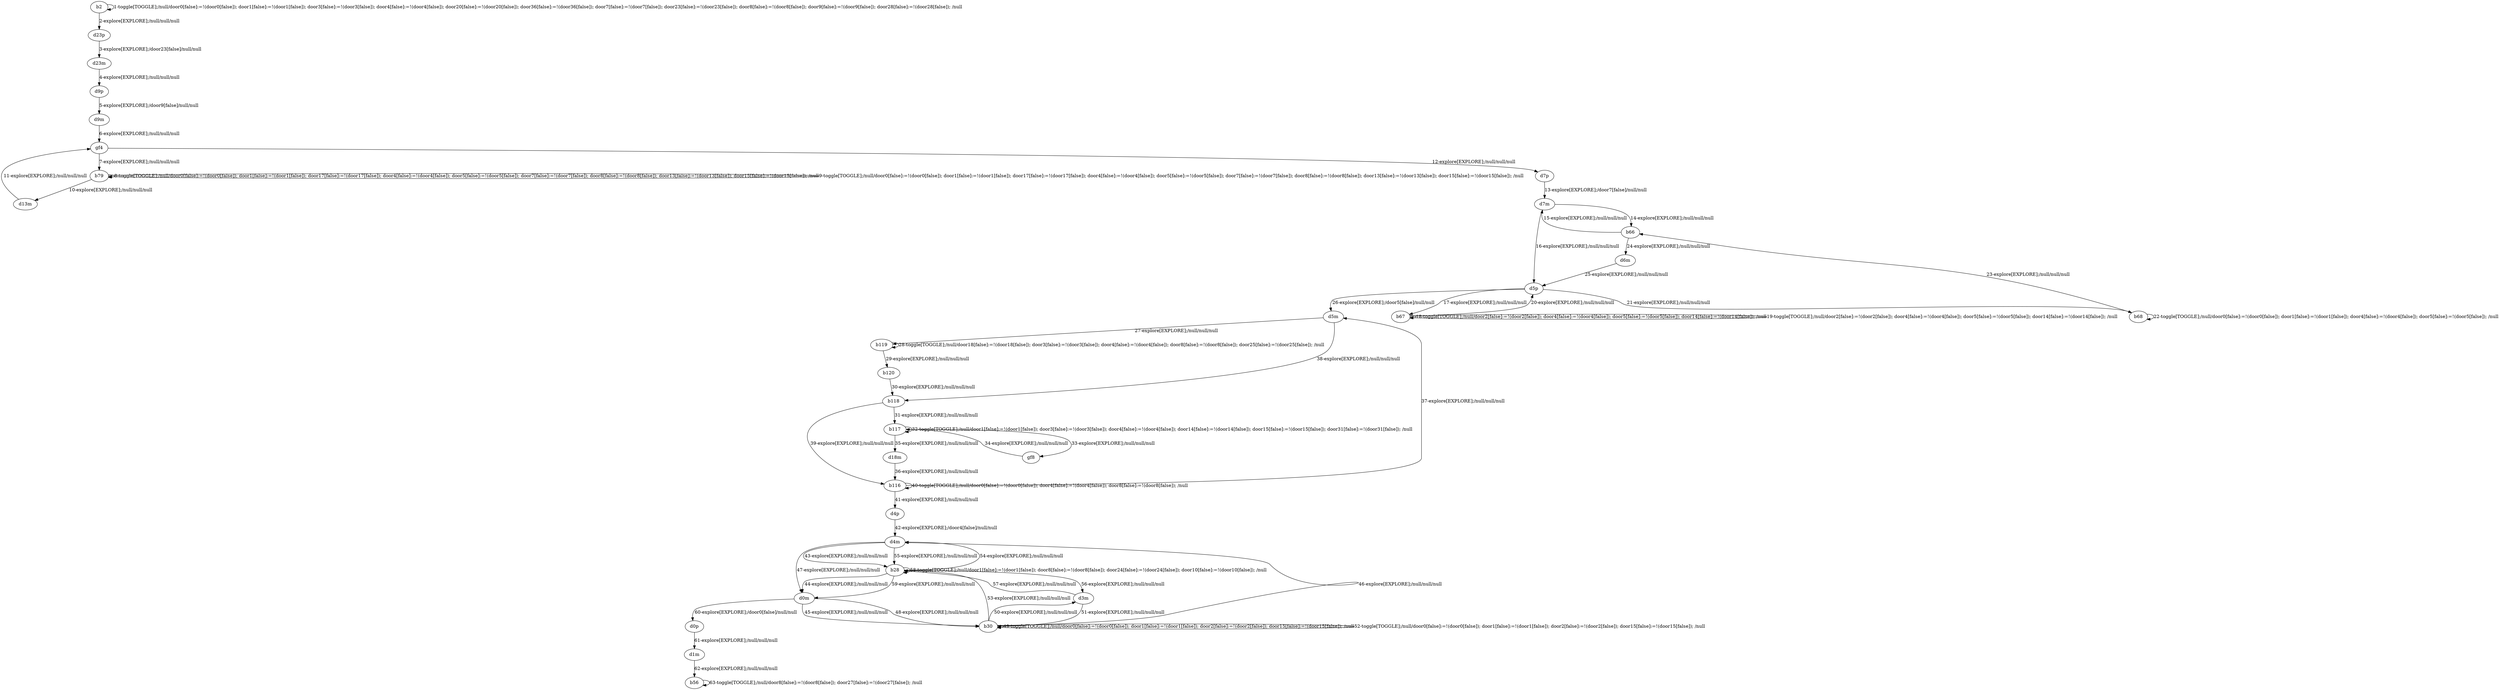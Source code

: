 # Total number of goals covered by this test: 1
# b30 --> d4m

digraph g {
"b2" -> "b2" [label = "1-toggle[TOGGLE];/null/door0[false]:=!(door0[false]); door1[false]:=!(door1[false]); door3[false]:=!(door3[false]); door4[false]:=!(door4[false]); door20[false]:=!(door20[false]); door36[false]:=!(door36[false]); door7[false]:=!(door7[false]); door23[false]:=!(door23[false]); door8[false]:=!(door8[false]); door9[false]:=!(door9[false]); door28[false]:=!(door28[false]); /null"];
"b2" -> "d23p" [label = "2-explore[EXPLORE];/null/null/null"];
"d23p" -> "d23m" [label = "3-explore[EXPLORE];/door23[false]/null/null"];
"d23m" -> "d9p" [label = "4-explore[EXPLORE];/null/null/null"];
"d9p" -> "d9m" [label = "5-explore[EXPLORE];/door9[false]/null/null"];
"d9m" -> "gf4" [label = "6-explore[EXPLORE];/null/null/null"];
"gf4" -> "b79" [label = "7-explore[EXPLORE];/null/null/null"];
"b79" -> "b79" [label = "8-toggle[TOGGLE];/null/door0[false]:=!(door0[false]); door1[false]:=!(door1[false]); door17[false]:=!(door17[false]); door4[false]:=!(door4[false]); door5[false]:=!(door5[false]); door7[false]:=!(door7[false]); door8[false]:=!(door8[false]); door13[false]:=!(door13[false]); door15[false]:=!(door15[false]); /null"];
"b79" -> "b79" [label = "9-toggle[TOGGLE];/null/door0[false]:=!(door0[false]); door1[false]:=!(door1[false]); door17[false]:=!(door17[false]); door4[false]:=!(door4[false]); door5[false]:=!(door5[false]); door7[false]:=!(door7[false]); door8[false]:=!(door8[false]); door13[false]:=!(door13[false]); door15[false]:=!(door15[false]); /null"];
"b79" -> "d13m" [label = "10-explore[EXPLORE];/null/null/null"];
"d13m" -> "gf4" [label = "11-explore[EXPLORE];/null/null/null"];
"gf4" -> "d7p" [label = "12-explore[EXPLORE];/null/null/null"];
"d7p" -> "d7m" [label = "13-explore[EXPLORE];/door7[false]/null/null"];
"d7m" -> "b66" [label = "14-explore[EXPLORE];/null/null/null"];
"b66" -> "d7m" [label = "15-explore[EXPLORE];/null/null/null"];
"d7m" -> "d5p" [label = "16-explore[EXPLORE];/null/null/null"];
"d5p" -> "b67" [label = "17-explore[EXPLORE];/null/null/null"];
"b67" -> "b67" [label = "18-toggle[TOGGLE];/null/door2[false]:=!(door2[false]); door4[false]:=!(door4[false]); door5[false]:=!(door5[false]); door14[false]:=!(door14[false]); /null"];
"b67" -> "b67" [label = "19-toggle[TOGGLE];/null/door2[false]:=!(door2[false]); door4[false]:=!(door4[false]); door5[false]:=!(door5[false]); door14[false]:=!(door14[false]); /null"];
"b67" -> "d5p" [label = "20-explore[EXPLORE];/null/null/null"];
"d5p" -> "b68" [label = "21-explore[EXPLORE];/null/null/null"];
"b68" -> "b68" [label = "22-toggle[TOGGLE];/null/door0[false]:=!(door0[false]); door1[false]:=!(door1[false]); door4[false]:=!(door4[false]); door5[false]:=!(door5[false]); /null"];
"b68" -> "b66" [label = "23-explore[EXPLORE];/null/null/null"];
"b66" -> "d6m" [label = "24-explore[EXPLORE];/null/null/null"];
"d6m" -> "d5p" [label = "25-explore[EXPLORE];/null/null/null"];
"d5p" -> "d5m" [label = "26-explore[EXPLORE];/door5[false]/null/null"];
"d5m" -> "b119" [label = "27-explore[EXPLORE];/null/null/null"];
"b119" -> "b119" [label = "28-toggle[TOGGLE];/null/door18[false]:=!(door18[false]); door3[false]:=!(door3[false]); door4[false]:=!(door4[false]); door8[false]:=!(door8[false]); door25[false]:=!(door25[false]); /null"];
"b119" -> "b120" [label = "29-explore[EXPLORE];/null/null/null"];
"b120" -> "b118" [label = "30-explore[EXPLORE];/null/null/null"];
"b118" -> "b117" [label = "31-explore[EXPLORE];/null/null/null"];
"b117" -> "b117" [label = "32-toggle[TOGGLE];/null/door1[false]:=!(door1[false]); door3[false]:=!(door3[false]); door4[false]:=!(door4[false]); door14[false]:=!(door14[false]); door15[false]:=!(door15[false]); door31[false]:=!(door31[false]); /null"];
"b117" -> "gf8" [label = "33-explore[EXPLORE];/null/null/null"];
"gf8" -> "b117" [label = "34-explore[EXPLORE];/null/null/null"];
"b117" -> "d18m" [label = "35-explore[EXPLORE];/null/null/null"];
"d18m" -> "b116" [label = "36-explore[EXPLORE];/null/null/null"];
"b116" -> "d5m" [label = "37-explore[EXPLORE];/null/null/null"];
"d5m" -> "b118" [label = "38-explore[EXPLORE];/null/null/null"];
"b118" -> "b116" [label = "39-explore[EXPLORE];/null/null/null"];
"b116" -> "b116" [label = "40-toggle[TOGGLE];/null/door0[false]:=!(door0[false]); door4[false]:=!(door4[false]); door8[false]:=!(door8[false]); /null"];
"b116" -> "d4p" [label = "41-explore[EXPLORE];/null/null/null"];
"d4p" -> "d4m" [label = "42-explore[EXPLORE];/door4[false]/null/null"];
"d4m" -> "b28" [label = "43-explore[EXPLORE];/null/null/null"];
"b28" -> "d0m" [label = "44-explore[EXPLORE];/null/null/null"];
"d0m" -> "b30" [label = "45-explore[EXPLORE];/null/null/null"];
"b30" -> "d4m" [label = "46-explore[EXPLORE];/null/null/null"];
"d4m" -> "d0m" [label = "47-explore[EXPLORE];/null/null/null"];
"d0m" -> "b30" [label = "48-explore[EXPLORE];/null/null/null"];
"b30" -> "b30" [label = "49-toggle[TOGGLE];/null/door0[false]:=!(door0[false]); door1[false]:=!(door1[false]); door2[false]:=!(door2[false]); door15[false]:=!(door15[false]); /null"];
"b30" -> "d3m" [label = "50-explore[EXPLORE];/null/null/null"];
"d3m" -> "b30" [label = "51-explore[EXPLORE];/null/null/null"];
"b30" -> "b30" [label = "52-toggle[TOGGLE];/null/door0[false]:=!(door0[false]); door1[false]:=!(door1[false]); door2[false]:=!(door2[false]); door15[false]:=!(door15[false]); /null"];
"b30" -> "b28" [label = "53-explore[EXPLORE];/null/null/null"];
"b28" -> "d4m" [label = "54-explore[EXPLORE];/null/null/null"];
"d4m" -> "b28" [label = "55-explore[EXPLORE];/null/null/null"];
"b28" -> "d3m" [label = "56-explore[EXPLORE];/null/null/null"];
"d3m" -> "b28" [label = "57-explore[EXPLORE];/null/null/null"];
"b28" -> "b28" [label = "58-toggle[TOGGLE];/null/door1[false]:=!(door1[false]); door8[false]:=!(door8[false]); door24[false]:=!(door24[false]); door10[false]:=!(door10[false]); /null"];
"b28" -> "d0m" [label = "59-explore[EXPLORE];/null/null/null"];
"d0m" -> "d0p" [label = "60-explore[EXPLORE];/door0[false]/null/null"];
"d0p" -> "d1m" [label = "61-explore[EXPLORE];/null/null/null"];
"d1m" -> "b56" [label = "62-explore[EXPLORE];/null/null/null"];
"b56" -> "b56" [label = "63-toggle[TOGGLE];/null/door8[false]:=!(door8[false]); door27[false]:=!(door27[false]); /null"];
}